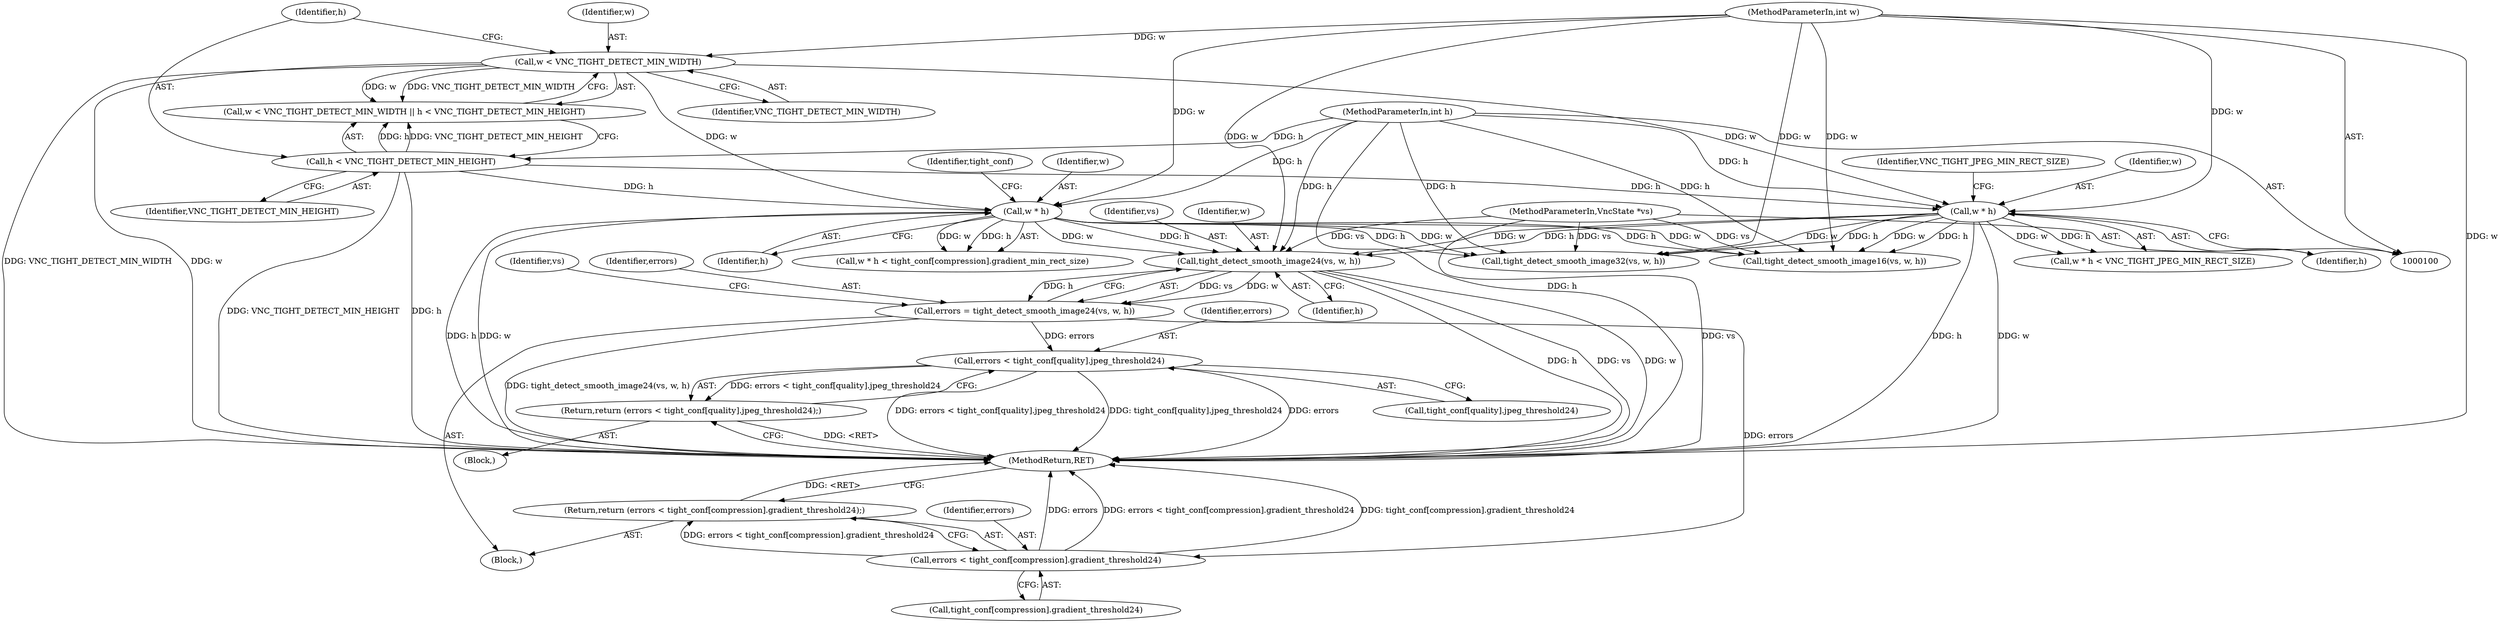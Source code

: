 digraph "0_qemu_9f64916da20eea67121d544698676295bbb105a7_4@pointer" {
"1000216" [label="(Call,tight_detect_smooth_image24(vs, w, h))"];
"1000101" [label="(MethodParameterIn,VncState *vs)"];
"1000185" [label="(Call,w * h)"];
"1000151" [label="(Call,w < VNC_TIGHT_DETECT_MIN_WIDTH)"];
"1000102" [label="(MethodParameterIn,int w)"];
"1000154" [label="(Call,h < VNC_TIGHT_DETECT_MIN_HEIGHT)"];
"1000103" [label="(MethodParameterIn,int h)"];
"1000174" [label="(Call,w * h)"];
"1000214" [label="(Call,errors = tight_detect_smooth_image24(vs, w, h))"];
"1000233" [label="(Call,errors < tight_conf[quality].jpeg_threshold24)"];
"1000232" [label="(Return,return (errors < tight_conf[quality].jpeg_threshold24);)"];
"1000241" [label="(Call,errors < tight_conf[compression].gradient_threshold24)"];
"1000240" [label="(Return,return (errors < tight_conf[compression].gradient_threshold24);)"];
"1000174" [label="(Call,w * h)"];
"1000185" [label="(Call,w * h)"];
"1000187" [label="(Identifier,h)"];
"1000175" [label="(Identifier,w)"];
"1000190" [label="(Identifier,tight_conf)"];
"1000218" [label="(Identifier,w)"];
"1000234" [label="(Identifier,errors)"];
"1000150" [label="(Call,w < VNC_TIGHT_DETECT_MIN_WIDTH || h < VNC_TIGHT_DETECT_MIN_HEIGHT)"];
"1000177" [label="(Identifier,VNC_TIGHT_JPEG_MIN_RECT_SIZE)"];
"1000219" [label="(Identifier,h)"];
"1000156" [label="(Identifier,VNC_TIGHT_DETECT_MIN_HEIGHT)"];
"1000240" [label="(Return,return (errors < tight_conf[compression].gradient_threshold24);)"];
"1000214" [label="(Call,errors = tight_detect_smooth_image24(vs, w, h))"];
"1000155" [label="(Identifier,h)"];
"1000216" [label="(Call,tight_detect_smooth_image24(vs, w, h))"];
"1000235" [label="(Call,tight_conf[quality].jpeg_threshold24)"];
"1000286" [label="(MethodReturn,RET)"];
"1000231" [label="(Block,)"];
"1000102" [label="(MethodParameterIn,int w)"];
"1000151" [label="(Call,w < VNC_TIGHT_DETECT_MIN_WIDTH)"];
"1000213" [label="(Block,)"];
"1000241" [label="(Call,errors < tight_conf[compression].gradient_threshold24)"];
"1000242" [label="(Identifier,errors)"];
"1000233" [label="(Call,errors < tight_conf[quality].jpeg_threshold24)"];
"1000252" [label="(Call,tight_detect_smooth_image32(vs, w, h))"];
"1000152" [label="(Identifier,w)"];
"1000153" [label="(Identifier,VNC_TIGHT_DETECT_MIN_WIDTH)"];
"1000173" [label="(Call,w * h < VNC_TIGHT_JPEG_MIN_RECT_SIZE)"];
"1000103" [label="(MethodParameterIn,int h)"];
"1000224" [label="(Identifier,vs)"];
"1000186" [label="(Identifier,w)"];
"1000217" [label="(Identifier,vs)"];
"1000176" [label="(Identifier,h)"];
"1000260" [label="(Call,tight_detect_smooth_image16(vs, w, h))"];
"1000232" [label="(Return,return (errors < tight_conf[quality].jpeg_threshold24);)"];
"1000101" [label="(MethodParameterIn,VncState *vs)"];
"1000215" [label="(Identifier,errors)"];
"1000154" [label="(Call,h < VNC_TIGHT_DETECT_MIN_HEIGHT)"];
"1000243" [label="(Call,tight_conf[compression].gradient_threshold24)"];
"1000184" [label="(Call,w * h < tight_conf[compression].gradient_min_rect_size)"];
"1000216" -> "1000214"  [label="AST: "];
"1000216" -> "1000219"  [label="CFG: "];
"1000217" -> "1000216"  [label="AST: "];
"1000218" -> "1000216"  [label="AST: "];
"1000219" -> "1000216"  [label="AST: "];
"1000214" -> "1000216"  [label="CFG: "];
"1000216" -> "1000286"  [label="DDG: h"];
"1000216" -> "1000286"  [label="DDG: vs"];
"1000216" -> "1000286"  [label="DDG: w"];
"1000216" -> "1000214"  [label="DDG: vs"];
"1000216" -> "1000214"  [label="DDG: w"];
"1000216" -> "1000214"  [label="DDG: h"];
"1000101" -> "1000216"  [label="DDG: vs"];
"1000185" -> "1000216"  [label="DDG: w"];
"1000185" -> "1000216"  [label="DDG: h"];
"1000174" -> "1000216"  [label="DDG: w"];
"1000174" -> "1000216"  [label="DDG: h"];
"1000102" -> "1000216"  [label="DDG: w"];
"1000103" -> "1000216"  [label="DDG: h"];
"1000101" -> "1000100"  [label="AST: "];
"1000101" -> "1000286"  [label="DDG: vs"];
"1000101" -> "1000252"  [label="DDG: vs"];
"1000101" -> "1000260"  [label="DDG: vs"];
"1000185" -> "1000184"  [label="AST: "];
"1000185" -> "1000187"  [label="CFG: "];
"1000186" -> "1000185"  [label="AST: "];
"1000187" -> "1000185"  [label="AST: "];
"1000190" -> "1000185"  [label="CFG: "];
"1000185" -> "1000286"  [label="DDG: w"];
"1000185" -> "1000286"  [label="DDG: h"];
"1000185" -> "1000184"  [label="DDG: w"];
"1000185" -> "1000184"  [label="DDG: h"];
"1000151" -> "1000185"  [label="DDG: w"];
"1000102" -> "1000185"  [label="DDG: w"];
"1000154" -> "1000185"  [label="DDG: h"];
"1000103" -> "1000185"  [label="DDG: h"];
"1000185" -> "1000252"  [label="DDG: w"];
"1000185" -> "1000252"  [label="DDG: h"];
"1000185" -> "1000260"  [label="DDG: w"];
"1000185" -> "1000260"  [label="DDG: h"];
"1000151" -> "1000150"  [label="AST: "];
"1000151" -> "1000153"  [label="CFG: "];
"1000152" -> "1000151"  [label="AST: "];
"1000153" -> "1000151"  [label="AST: "];
"1000155" -> "1000151"  [label="CFG: "];
"1000150" -> "1000151"  [label="CFG: "];
"1000151" -> "1000286"  [label="DDG: w"];
"1000151" -> "1000286"  [label="DDG: VNC_TIGHT_DETECT_MIN_WIDTH"];
"1000151" -> "1000150"  [label="DDG: w"];
"1000151" -> "1000150"  [label="DDG: VNC_TIGHT_DETECT_MIN_WIDTH"];
"1000102" -> "1000151"  [label="DDG: w"];
"1000151" -> "1000174"  [label="DDG: w"];
"1000102" -> "1000100"  [label="AST: "];
"1000102" -> "1000286"  [label="DDG: w"];
"1000102" -> "1000174"  [label="DDG: w"];
"1000102" -> "1000252"  [label="DDG: w"];
"1000102" -> "1000260"  [label="DDG: w"];
"1000154" -> "1000150"  [label="AST: "];
"1000154" -> "1000156"  [label="CFG: "];
"1000155" -> "1000154"  [label="AST: "];
"1000156" -> "1000154"  [label="AST: "];
"1000150" -> "1000154"  [label="CFG: "];
"1000154" -> "1000286"  [label="DDG: h"];
"1000154" -> "1000286"  [label="DDG: VNC_TIGHT_DETECT_MIN_HEIGHT"];
"1000154" -> "1000150"  [label="DDG: h"];
"1000154" -> "1000150"  [label="DDG: VNC_TIGHT_DETECT_MIN_HEIGHT"];
"1000103" -> "1000154"  [label="DDG: h"];
"1000154" -> "1000174"  [label="DDG: h"];
"1000103" -> "1000100"  [label="AST: "];
"1000103" -> "1000286"  [label="DDG: h"];
"1000103" -> "1000174"  [label="DDG: h"];
"1000103" -> "1000252"  [label="DDG: h"];
"1000103" -> "1000260"  [label="DDG: h"];
"1000174" -> "1000173"  [label="AST: "];
"1000174" -> "1000176"  [label="CFG: "];
"1000175" -> "1000174"  [label="AST: "];
"1000176" -> "1000174"  [label="AST: "];
"1000177" -> "1000174"  [label="CFG: "];
"1000174" -> "1000286"  [label="DDG: h"];
"1000174" -> "1000286"  [label="DDG: w"];
"1000174" -> "1000173"  [label="DDG: w"];
"1000174" -> "1000173"  [label="DDG: h"];
"1000174" -> "1000252"  [label="DDG: w"];
"1000174" -> "1000252"  [label="DDG: h"];
"1000174" -> "1000260"  [label="DDG: w"];
"1000174" -> "1000260"  [label="DDG: h"];
"1000214" -> "1000213"  [label="AST: "];
"1000215" -> "1000214"  [label="AST: "];
"1000224" -> "1000214"  [label="CFG: "];
"1000214" -> "1000286"  [label="DDG: tight_detect_smooth_image24(vs, w, h)"];
"1000214" -> "1000233"  [label="DDG: errors"];
"1000214" -> "1000241"  [label="DDG: errors"];
"1000233" -> "1000232"  [label="AST: "];
"1000233" -> "1000235"  [label="CFG: "];
"1000234" -> "1000233"  [label="AST: "];
"1000235" -> "1000233"  [label="AST: "];
"1000232" -> "1000233"  [label="CFG: "];
"1000233" -> "1000286"  [label="DDG: errors < tight_conf[quality].jpeg_threshold24"];
"1000233" -> "1000286"  [label="DDG: tight_conf[quality].jpeg_threshold24"];
"1000233" -> "1000286"  [label="DDG: errors"];
"1000233" -> "1000232"  [label="DDG: errors < tight_conf[quality].jpeg_threshold24"];
"1000232" -> "1000231"  [label="AST: "];
"1000286" -> "1000232"  [label="CFG: "];
"1000232" -> "1000286"  [label="DDG: <RET>"];
"1000241" -> "1000240"  [label="AST: "];
"1000241" -> "1000243"  [label="CFG: "];
"1000242" -> "1000241"  [label="AST: "];
"1000243" -> "1000241"  [label="AST: "];
"1000240" -> "1000241"  [label="CFG: "];
"1000241" -> "1000286"  [label="DDG: errors"];
"1000241" -> "1000286"  [label="DDG: errors < tight_conf[compression].gradient_threshold24"];
"1000241" -> "1000286"  [label="DDG: tight_conf[compression].gradient_threshold24"];
"1000241" -> "1000240"  [label="DDG: errors < tight_conf[compression].gradient_threshold24"];
"1000240" -> "1000213"  [label="AST: "];
"1000286" -> "1000240"  [label="CFG: "];
"1000240" -> "1000286"  [label="DDG: <RET>"];
}
